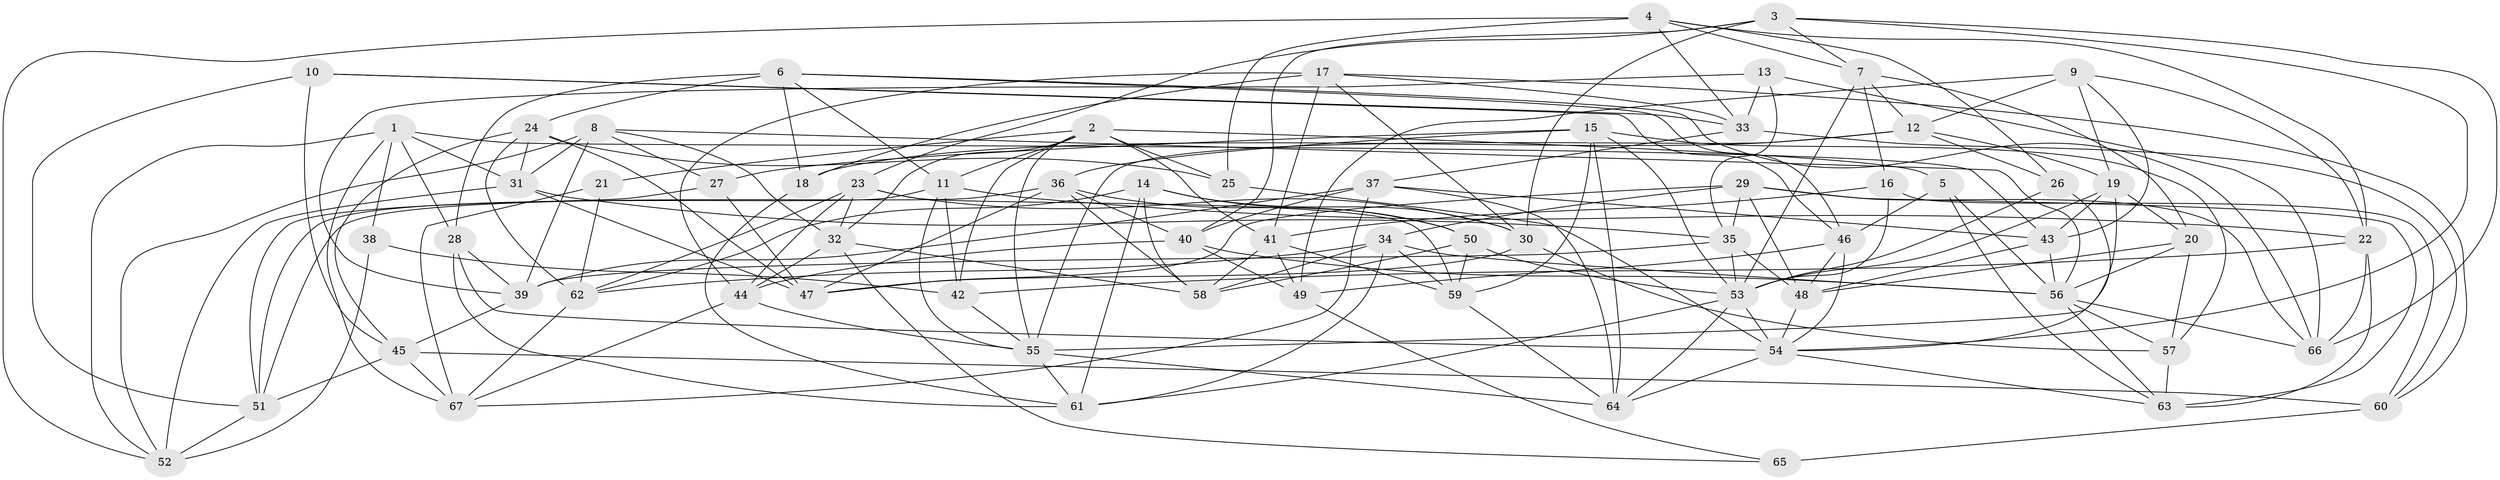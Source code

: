 // original degree distribution, {4: 1.0}
// Generated by graph-tools (version 1.1) at 2025/26/03/09/25 03:26:53]
// undirected, 67 vertices, 191 edges
graph export_dot {
graph [start="1"]
  node [color=gray90,style=filled];
  1;
  2;
  3;
  4;
  5;
  6;
  7;
  8;
  9;
  10;
  11;
  12;
  13;
  14;
  15;
  16;
  17;
  18;
  19;
  20;
  21;
  22;
  23;
  24;
  25;
  26;
  27;
  28;
  29;
  30;
  31;
  32;
  33;
  34;
  35;
  36;
  37;
  38;
  39;
  40;
  41;
  42;
  43;
  44;
  45;
  46;
  47;
  48;
  49;
  50;
  51;
  52;
  53;
  54;
  55;
  56;
  57;
  58;
  59;
  60;
  61;
  62;
  63;
  64;
  65;
  66;
  67;
  1 -- 28 [weight=1.0];
  1 -- 31 [weight=1.0];
  1 -- 38 [weight=1.0];
  1 -- 43 [weight=1.0];
  1 -- 52 [weight=1.0];
  1 -- 67 [weight=1.0];
  2 -- 5 [weight=2.0];
  2 -- 11 [weight=1.0];
  2 -- 21 [weight=2.0];
  2 -- 25 [weight=1.0];
  2 -- 32 [weight=1.0];
  2 -- 41 [weight=1.0];
  2 -- 42 [weight=1.0];
  2 -- 55 [weight=1.0];
  3 -- 7 [weight=1.0];
  3 -- 23 [weight=1.0];
  3 -- 30 [weight=1.0];
  3 -- 40 [weight=1.0];
  3 -- 54 [weight=1.0];
  3 -- 66 [weight=1.0];
  4 -- 7 [weight=1.0];
  4 -- 22 [weight=1.0];
  4 -- 25 [weight=1.0];
  4 -- 26 [weight=1.0];
  4 -- 33 [weight=1.0];
  4 -- 52 [weight=1.0];
  5 -- 46 [weight=1.0];
  5 -- 56 [weight=2.0];
  5 -- 63 [weight=1.0];
  6 -- 11 [weight=1.0];
  6 -- 18 [weight=1.0];
  6 -- 24 [weight=1.0];
  6 -- 28 [weight=1.0];
  6 -- 46 [weight=1.0];
  6 -- 66 [weight=1.0];
  7 -- 12 [weight=1.0];
  7 -- 16 [weight=1.0];
  7 -- 20 [weight=1.0];
  7 -- 53 [weight=1.0];
  8 -- 27 [weight=1.0];
  8 -- 31 [weight=1.0];
  8 -- 32 [weight=1.0];
  8 -- 39 [weight=1.0];
  8 -- 52 [weight=1.0];
  8 -- 56 [weight=1.0];
  9 -- 12 [weight=1.0];
  9 -- 19 [weight=1.0];
  9 -- 22 [weight=1.0];
  9 -- 43 [weight=1.0];
  9 -- 49 [weight=2.0];
  10 -- 33 [weight=1.0];
  10 -- 45 [weight=1.0];
  10 -- 46 [weight=1.0];
  10 -- 51 [weight=1.0];
  11 -- 22 [weight=1.0];
  11 -- 42 [weight=1.0];
  11 -- 51 [weight=1.0];
  11 -- 55 [weight=1.0];
  12 -- 18 [weight=1.0];
  12 -- 19 [weight=1.0];
  12 -- 26 [weight=1.0];
  12 -- 55 [weight=1.0];
  13 -- 33 [weight=1.0];
  13 -- 35 [weight=1.0];
  13 -- 39 [weight=1.0];
  13 -- 66 [weight=1.0];
  14 -- 30 [weight=1.0];
  14 -- 50 [weight=2.0];
  14 -- 58 [weight=1.0];
  14 -- 61 [weight=1.0];
  14 -- 62 [weight=1.0];
  15 -- 27 [weight=1.0];
  15 -- 36 [weight=1.0];
  15 -- 53 [weight=1.0];
  15 -- 57 [weight=1.0];
  15 -- 59 [weight=1.0];
  15 -- 64 [weight=1.0];
  16 -- 41 [weight=1.0];
  16 -- 53 [weight=1.0];
  16 -- 60 [weight=1.0];
  17 -- 18 [weight=1.0];
  17 -- 30 [weight=1.0];
  17 -- 33 [weight=1.0];
  17 -- 41 [weight=1.0];
  17 -- 44 [weight=1.0];
  17 -- 60 [weight=1.0];
  18 -- 61 [weight=1.0];
  19 -- 20 [weight=1.0];
  19 -- 43 [weight=1.0];
  19 -- 53 [weight=1.0];
  19 -- 55 [weight=1.0];
  20 -- 48 [weight=1.0];
  20 -- 56 [weight=1.0];
  20 -- 57 [weight=2.0];
  21 -- 62 [weight=1.0];
  21 -- 67 [weight=1.0];
  22 -- 42 [weight=1.0];
  22 -- 63 [weight=1.0];
  22 -- 66 [weight=1.0];
  23 -- 30 [weight=1.0];
  23 -- 32 [weight=1.0];
  23 -- 44 [weight=1.0];
  23 -- 59 [weight=1.0];
  23 -- 62 [weight=1.0];
  24 -- 25 [weight=1.0];
  24 -- 31 [weight=1.0];
  24 -- 45 [weight=1.0];
  24 -- 47 [weight=1.0];
  24 -- 62 [weight=1.0];
  25 -- 54 [weight=1.0];
  26 -- 53 [weight=1.0];
  26 -- 54 [weight=1.0];
  27 -- 47 [weight=1.0];
  27 -- 51 [weight=1.0];
  28 -- 39 [weight=1.0];
  28 -- 54 [weight=2.0];
  28 -- 61 [weight=1.0];
  29 -- 34 [weight=1.0];
  29 -- 35 [weight=1.0];
  29 -- 47 [weight=1.0];
  29 -- 48 [weight=1.0];
  29 -- 63 [weight=1.0];
  29 -- 66 [weight=1.0];
  30 -- 47 [weight=1.0];
  30 -- 57 [weight=1.0];
  31 -- 35 [weight=1.0];
  31 -- 47 [weight=1.0];
  31 -- 52 [weight=1.0];
  32 -- 44 [weight=1.0];
  32 -- 58 [weight=1.0];
  32 -- 65 [weight=1.0];
  33 -- 37 [weight=1.0];
  33 -- 60 [weight=1.0];
  34 -- 56 [weight=1.0];
  34 -- 58 [weight=1.0];
  34 -- 59 [weight=1.0];
  34 -- 61 [weight=1.0];
  34 -- 62 [weight=1.0];
  35 -- 39 [weight=1.0];
  35 -- 48 [weight=1.0];
  35 -- 53 [weight=1.0];
  36 -- 40 [weight=1.0];
  36 -- 47 [weight=1.0];
  36 -- 50 [weight=1.0];
  36 -- 51 [weight=1.0];
  36 -- 58 [weight=1.0];
  37 -- 39 [weight=1.0];
  37 -- 40 [weight=1.0];
  37 -- 43 [weight=1.0];
  37 -- 64 [weight=1.0];
  37 -- 67 [weight=1.0];
  38 -- 42 [weight=2.0];
  38 -- 52 [weight=1.0];
  39 -- 45 [weight=1.0];
  40 -- 44 [weight=1.0];
  40 -- 49 [weight=1.0];
  40 -- 56 [weight=1.0];
  41 -- 49 [weight=1.0];
  41 -- 58 [weight=1.0];
  41 -- 59 [weight=1.0];
  42 -- 55 [weight=1.0];
  43 -- 48 [weight=1.0];
  43 -- 56 [weight=1.0];
  44 -- 55 [weight=1.0];
  44 -- 67 [weight=1.0];
  45 -- 51 [weight=1.0];
  45 -- 60 [weight=1.0];
  45 -- 67 [weight=1.0];
  46 -- 48 [weight=1.0];
  46 -- 49 [weight=1.0];
  46 -- 54 [weight=1.0];
  48 -- 54 [weight=1.0];
  49 -- 65 [weight=1.0];
  50 -- 53 [weight=1.0];
  50 -- 58 [weight=1.0];
  50 -- 59 [weight=1.0];
  51 -- 52 [weight=1.0];
  53 -- 54 [weight=1.0];
  53 -- 61 [weight=1.0];
  53 -- 64 [weight=1.0];
  54 -- 63 [weight=1.0];
  54 -- 64 [weight=1.0];
  55 -- 61 [weight=1.0];
  55 -- 64 [weight=1.0];
  56 -- 57 [weight=1.0];
  56 -- 63 [weight=1.0];
  56 -- 66 [weight=1.0];
  57 -- 63 [weight=1.0];
  59 -- 64 [weight=1.0];
  60 -- 65 [weight=2.0];
  62 -- 67 [weight=1.0];
}
